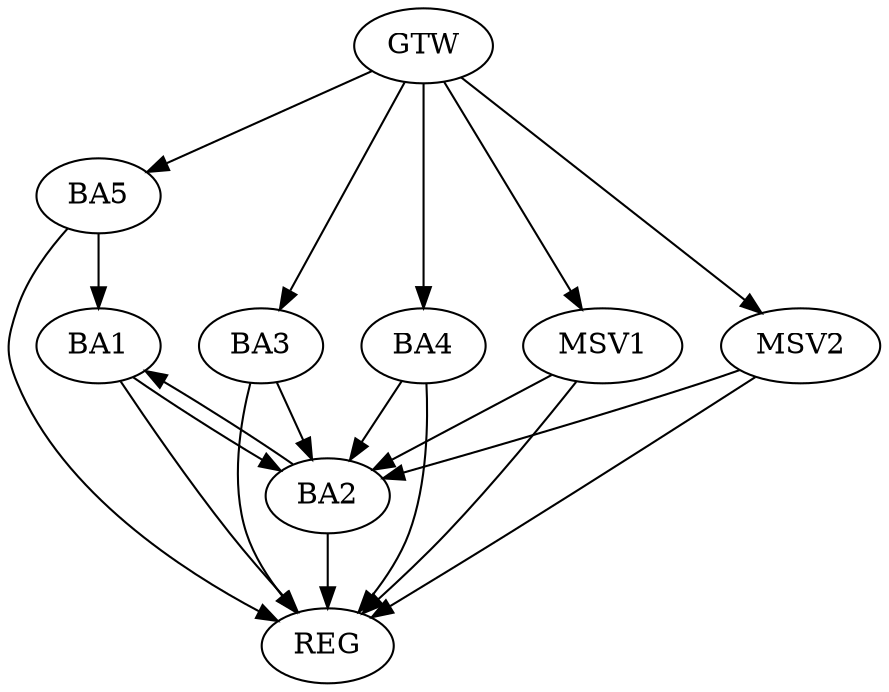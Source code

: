 strict digraph G {
  BA1 [ label="BA1" ];
  BA2 [ label="BA2" ];
  BA3 [ label="BA3" ];
  BA4 [ label="BA4" ];
  BA5 [ label="BA5" ];
  GTW [ label="GTW" ];
  REG [ label="REG" ];
  MSV1 [ label="MSV1" ];
  MSV2 [ label="MSV2" ];
  BA1 -> BA2;
  BA2 -> BA1;
  BA3 -> BA2;
  BA4 -> BA2;
  BA5 -> BA1;
  GTW -> BA3;
  GTW -> BA4;
  GTW -> BA5;
  BA1 -> REG;
  BA2 -> REG;
  BA3 -> REG;
  BA4 -> REG;
  BA5 -> REG;
  MSV1 -> BA2;
  GTW -> MSV1;
  MSV1 -> REG;
  MSV2 -> BA2;
  GTW -> MSV2;
  MSV2 -> REG;
}
